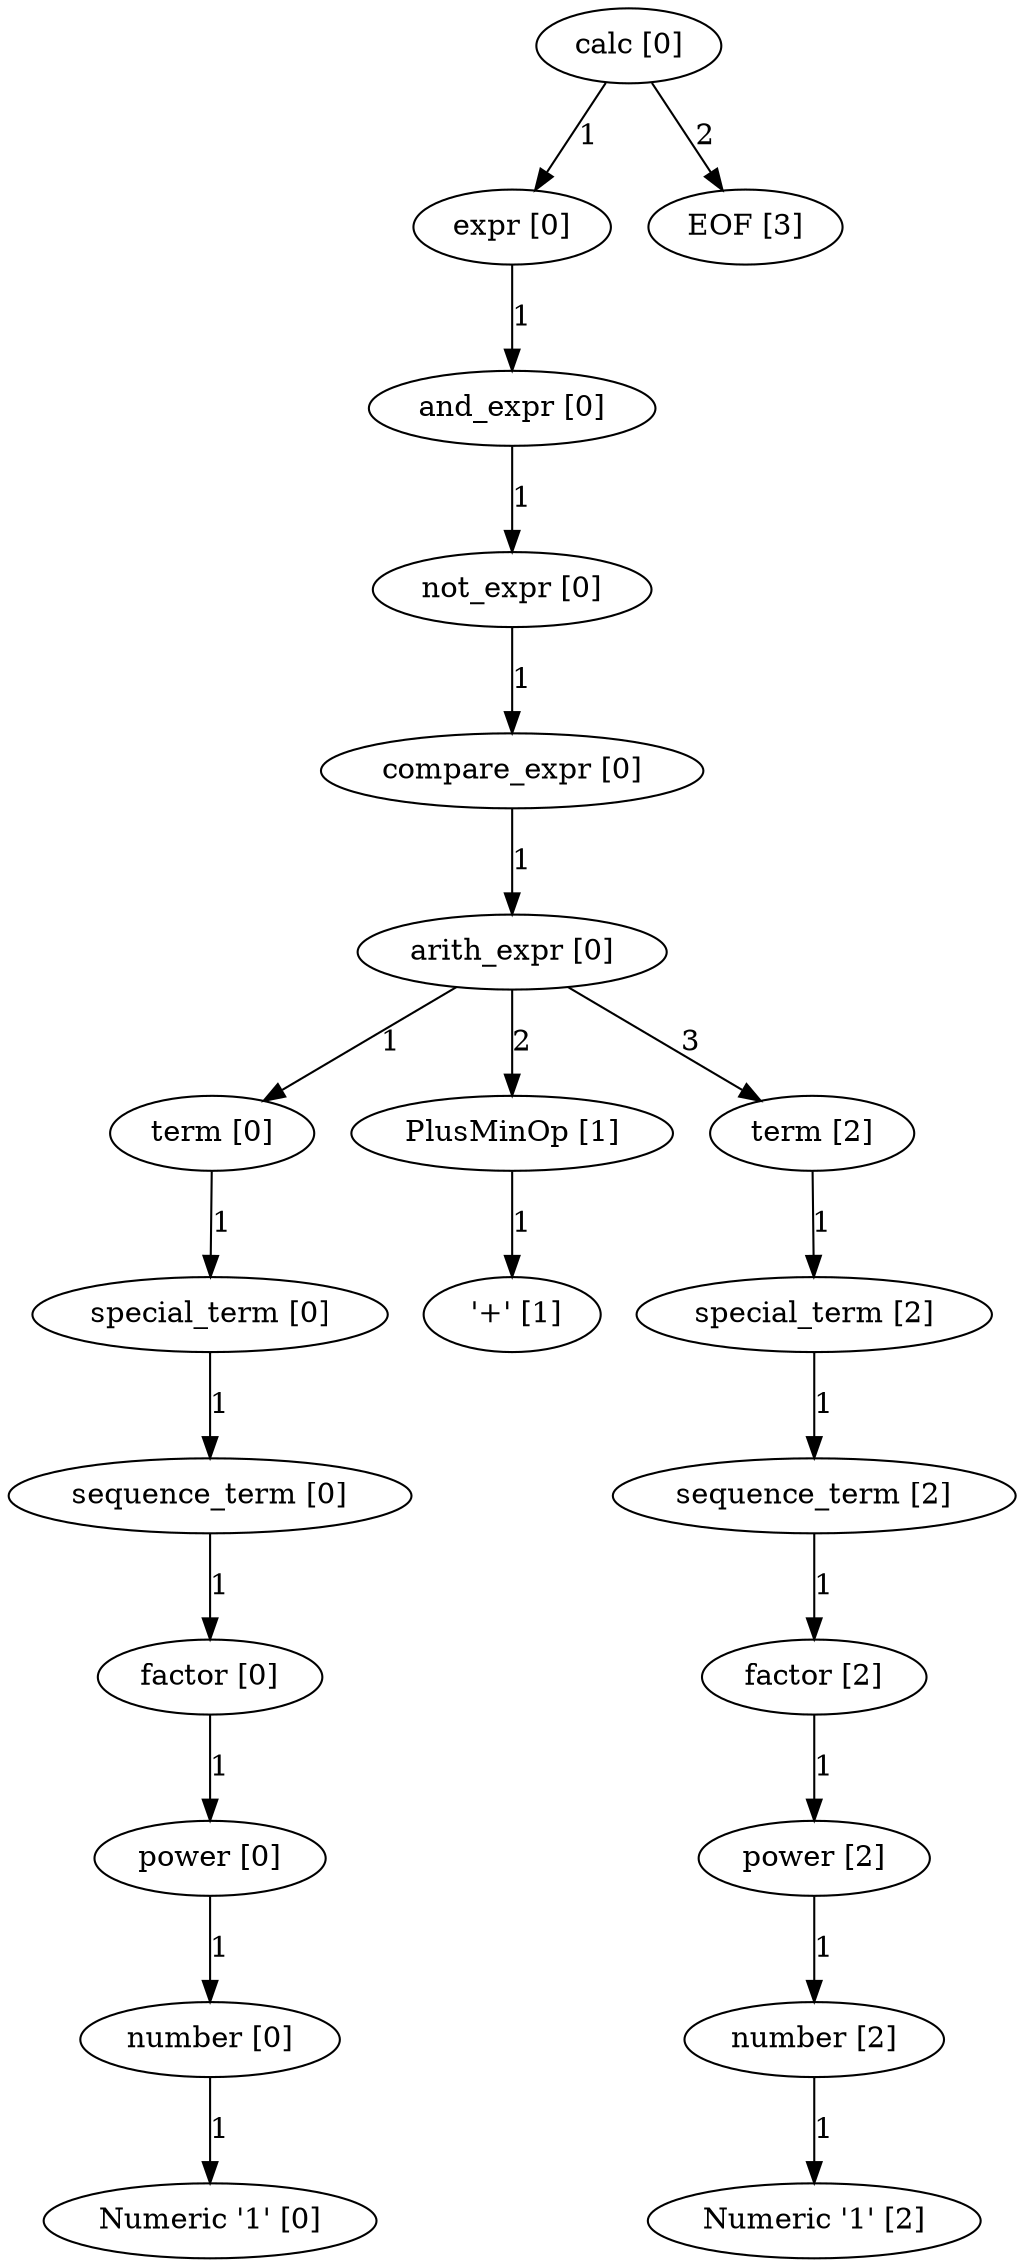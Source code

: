 digraph arpeggio_graph {
4359562240 [label="calc [0]"];
4359562240->4359562104 [label="1"]

4359562104 [label="expr [0]"];
4359562104->4359561560 [label="1"]

4359561560 [label="and_expr [0]"];
4359561560->4359561968 [label="1"]

4359561968 [label="not_expr [0]"];
4359561968->4359561832 [label="1"]

4359561832 [label="compare_expr [0]"];
4359561832->4359561696 [label="1"]

4359561696 [label="arith_expr [0]"];
4359561696->4359146760 [label="1"]

4359146760 [label="term [0]"];
4359146760->4359146624 [label="1"]

4359146624 [label="special_term [0]"];
4359146624->4359146216 [label="1"]

4359146216 [label="sequence_term [0]"];
4359146216->4359146352 [label="1"]

4359146352 [label="factor [0]"];
4359146352->4359145672 [label="1"]

4359145672 [label="power [0]"];
4359145672->4359145808 [label="1"]

4359145808 [label="number [0]"];
4359145808->4359136864 [label="1"]

4359136864 [label="Numeric '1' [0]"];
4359561696->4359147032 [label="2"]

4359147032 [label="PlusMinOp [1]"];
4359147032->4359137104 [label="1"]

4359137104 [label=" '+' [1]"];
4359561696->4359561424 [label="3"]

4359561424 [label="term [2]"];
4359561424->4359561288 [label="1"]

4359561288 [label="special_term [2]"];
4359561288->4359147304 [label="1"]

4359147304 [label="sequence_term [2]"];
4359147304->4359146896 [label="1"]

4359146896 [label="factor [2]"];
4359146896->4359147168 [label="1"]

4359147168 [label="power [2]"];
4359147168->4359146488 [label="1"]

4359146488 [label="number [2]"];
4359146488->4359136984 [label="1"]

4359136984 [label="Numeric '1' [2]"];
4359562240->4359136744 [label="2"]

4359136744 [label="EOF [3]"];
}